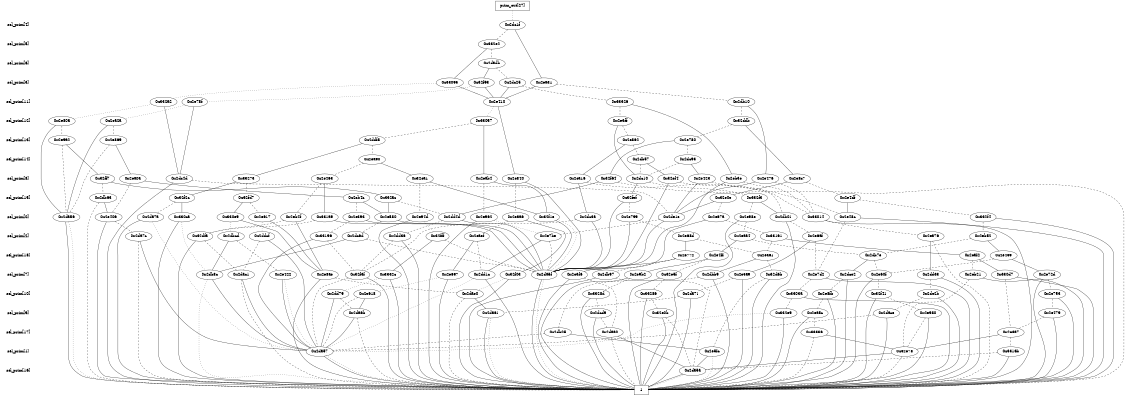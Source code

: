digraph "DD" {
size = "7.5,10"
center = true;
edge [dir = none];
{ node [shape = plaintext];
  edge [style = invis];
  "CONST NODES" [style = invis];
" sel_prim[4] " -> " sel_prim[5] " -> " sel_prim[6] " -> " sel_prim[3] " -> " sel_prim[11] " -> " sel_prim[12] " -> " sel_prim[13] " -> " sel_prim[14] " -> " sel_prim[8] " -> " sel_prim[15] " -> " sel_prim[0] " -> " sel_prim[2] " -> " sel_prim[18] " -> " sel_prim[7] " -> " sel_prim[10] " -> " sel_prim[9] " -> " sel_prim[17] " -> " sel_prim[1] " -> " sel_prim[16] " -> "CONST NODES"; 
}
{ rank = same; node [shape = box]; edge [style = invis];
"  prim_out[27]  "; }
{ rank = same; " sel_prim[4] ";
"0x2dc1f";
}
{ rank = same; " sel_prim[5] ";
"0x332e2";
}
{ rank = same; " sel_prim[6] ";
"0x2dadb";
}
{ rank = same; " sel_prim[3] ";
"0x33095";
"0x2dc25";
"0x32f93";
"0x2ea31";
}
{ rank = same; " sel_prim[11] ";
"0x2e410";
"0x2db10";
"0x2e78f";
"0x33326";
"0x332a2";
}
{ rank = same; " sel_prim[12] ";
"0x2e3ff";
"0x33057";
"0x2e80a";
"0x2ea2a";
"0x32ddb";
}
{ rank = same; " sel_prim[13] ";
"0x2e869";
"0x2ddf8";
"0x2e780";
"0x2e862";
"0x2e9a2";
}
{ rank = same; " sel_prim[14] ";
"0x2dc93";
"0x2ea90";
"0x2db57";
}
{ rank = same; " sel_prim[8] ";
"0x33273";
"0x2dc10";
"0x32ea1";
"0x2eb3e";
"0x2ea0a";
"0x32ff7";
"0x2e463";
"0x2e840";
"0x32f64";
"0x2eab4";
"0x2e476";
"0x2dc4d";
"0x32ef4";
"0x2e8c7";
"0x2e423";
"0x2ea16";
}
{ rank = same; " sel_prim[15] ";
"0x2db63";
"0x332ac";
"0x32f2c";
"0x2e4df";
"0x332f3";
"0x2eb4c";
"0x32e0e";
"0x32fd7";
"0x32fef";
}
{ rank = same; " sel_prim[0] ";
"0x2e94d";
"0x2e48c";
"0x2eb4f";
"0x32f1e";
"0x330ca";
"0x2e393";
"0x2da56";
"0x332f4";
"0x2da7a";
"0x2e67a";
"0x2db01";
"0x2eaa6";
"0x2de1e";
"0x2e98e";
"0x330e9";
"0x2e580";
"0x331a9";
"0x2e617";
"0x2e799";
"0x2e962";
"0x2dc3a";
"0x2dd4d";
"0x33014";
"0x2e406";
}
{ rank = same; " sel_prim[2] ";
"0x2dbcd";
"0x2eaef";
"0x2dd36";
"0x2da7c";
"0x32dfa";
"0x2eb52";
"0x32fff";
"0x2e68d";
"0x2dc6d";
"0x33161";
"0x2e6af";
"0x33196";
"0x2ddcf";
"0x2e7be";
"0x2ea76";
"0x2eaa4";
}
{ rank = same; " sel_prim[18] ";
"0x2e439";
"0x2e4ff";
"0x2ea61";
"0x2e772";
"0x2db7e";
"0x2eaf2";
}
{ rank = same; " sel_prim[7] ";
"0x2e7d2";
"0x2e60f";
"0x2db8c";
"0x2dac1";
"0x2e72d";
"0x2e697";
"0x3332c";
"0x2e422";
"0x2dbb9";
"0x330d7";
"0x2da5f";
"0x32e5f";
"0x2dd1c";
"0x32f3f";
"0x2db97";
"0x2e9b2";
"0x2e3f6";
"0x32f03";
"0x2e8ae";
"0x32d6b";
"0x2e5a9";
"0x2dce2";
"0x2eb21";
"0x2dd33";
}
{ rank = same; " sel_prim[10] ";
"0x33286";
"0x2e618";
"0x2de2b";
"0x2e8fb";
"0x2dd79";
"0x2e753";
"0x2da71";
"0x3328d";
"0x2dae0";
"0x3303a";
"0x32f41";
}
{ rank = same; " sel_prim[9] ";
"0x2da6b";
"0x2ea5c";
"0x2e479";
"0x2da61";
"0x332e9";
"0x2dace";
"0x32e0b";
"0x2dcd9";
"0x2e980";
}
{ rank = same; " sel_prim[17] ";
"0x2e3a7";
"0x2daa0";
"0x2db05";
"0x33336";
}
{ rank = same; " sel_prim[1] ";
"0x2da57";
"0x2e5fc";
"0x32e78";
"0x3316b";
}
{ rank = same; " sel_prim[16] ";
"0x2da5a";
}
{ rank = same; "CONST NODES";
{ node [shape = box]; "0x2da52";
}
}
"  prim_out[27]  " -> "0x2dc1f" [style = dotted];
"0x2dc1f" -> "0x2ea31";
"0x2dc1f" -> "0x332e2" [style = dashed];
"0x332e2" -> "0x33095";
"0x332e2" -> "0x2dadb" [style = dashed];
"0x2dadb" -> "0x32f93";
"0x2dadb" -> "0x2dc25" [style = dashed];
"0x33095" -> "0x2e410";
"0x33095" -> "0x332a2" [style = dotted];
"0x2dc25" -> "0x2e410";
"0x2dc25" -> "0x33326" [style = dashed];
"0x32f93" -> "0x2e410";
"0x32f93" -> "0x2e78f" [style = dotted];
"0x2ea31" -> "0x2e410";
"0x2ea31" -> "0x2db10" [style = dashed];
"0x2e410" -> "0x2e840";
"0x2e410" -> "0x33057" [style = dotted];
"0x2db10" -> "0x2e476";
"0x2db10" -> "0x32ddb" [style = dashed];
"0x2e78f" -> "0x2dc4d";
"0x2e78f" -> "0x2ea2a" [style = dotted];
"0x33326" -> "0x2eb3e";
"0x33326" -> "0x2e3ff" [style = dashed];
"0x332a2" -> "0x2dc4d";
"0x332a2" -> "0x2e80a" [style = dotted];
"0x2e3ff" -> "0x2dc10";
"0x2e3ff" -> "0x2e862" [style = dashed];
"0x33057" -> "0x2eab4";
"0x33057" -> "0x2ddf8" [style = dashed];
"0x2e80a" -> "0x2da56";
"0x2e80a" -> "0x2e9a2" [style = dashed];
"0x2ea2a" -> "0x2da56";
"0x2ea2a" -> "0x2e869" [style = dashed];
"0x32ddb" -> "0x2e8c7";
"0x32ddb" -> "0x2e780" [style = dashed];
"0x2e869" -> "0x2ea0a";
"0x2e869" -> "0x2da56" [style = dashed];
"0x2ddf8" -> "0x33273";
"0x2ddf8" -> "0x2ea90" [style = dashed];
"0x2e780" -> "0x32f64";
"0x2e780" -> "0x2dc93" [style = dashed];
"0x2e862" -> "0x2ea16";
"0x2e862" -> "0x2db57" [style = dashed];
"0x2e9a2" -> "0x32ff7";
"0x2e9a2" -> "0x2da56" [style = dashed];
"0x2dc93" -> "0x2e423";
"0x2dc93" -> "0x2dc10" [style = dashed];
"0x2ea90" -> "0x32ea1";
"0x2ea90" -> "0x2e463" [style = dashed];
"0x2db57" -> "0x32ef4";
"0x2db57" -> "0x2dc10" [style = dashed];
"0x33273" -> "0x32f2c";
"0x33273" -> "0x32fd7" [style = dashed];
"0x2dc10" -> "0x32fef";
"0x2dc10" -> "0x332f3" [style = dashed];
"0x32ea1" -> "0x32f1e";
"0x32ea1" -> "0x2e94d" [style = dashed];
"0x2eb3e" -> "0x2da5f";
"0x2eb3e" -> "0x33014" [style = dashed];
"0x2ea0a" -> "0x2eb4c";
"0x2ea0a" -> "0x2e406" [style = dashed];
"0x32ff7" -> "0x332ac";
"0x32ff7" -> "0x2db63" [style = dashed];
"0x2e463" -> "0x331a9";
"0x2e463" -> "0x2eb4f" [style = dashed];
"0x2e840" -> "0x2da5f";
"0x2e840" -> "0x2eaa6" [style = dashed];
"0x32f64" -> "0x2dd4d";
"0x32f64" -> "0x2da52" [style = dashed];
"0x2eab4" -> "0x32f1e";
"0x2eab4" -> "0x2e962" [style = dashed];
"0x2e476" -> "0x2de1e";
"0x2e476" -> "0x33014" [style = dashed];
"0x2dc4d" -> "0x2da52";
"0x2dc4d" -> "0x2de1e" [style = dashed];
"0x32ef4" -> "0x2da5f";
"0x32ef4" -> "0x2db01" [style = dashed];
"0x2e8c7" -> "0x32e0e";
"0x2e8c7" -> "0x2e4df" [style = dashed];
"0x2e423" -> "0x2de1e";
"0x2e423" -> "0x2e48c" [style = dashed];
"0x2ea16" -> "0x2dc3a";
"0x2ea16" -> "0x33014" [style = dashed];
"0x2db63" -> "0x2e406";
"0x2db63" -> "0x2da52" [style = dashed];
"0x332ac" -> "0x2e580";
"0x332ac" -> "0x2dd4d" [style = dashed];
"0x32f2c" -> "0x330ca";
"0x32f2c" -> "0x2da7a" [style = dashed];
"0x2e4df" -> "0x2e48c";
"0x2e4df" -> "0x332f4" [style = dashed];
"0x332f3" -> "0x2db01";
"0x332f3" -> "0x2e98e" [style = dashed];
"0x2eb4c" -> "0x2e580";
"0x2eb4c" -> "0x2e393" [style = dashed];
"0x32e0e" -> "0x2de1e";
"0x32e0e" -> "0x2e67a" [style = dashed];
"0x32fd7" -> "0x330e9";
"0x32fd7" -> "0x2e617" [style = dashed];
"0x32fef" -> "0x2da5f";
"0x32fef" -> "0x2e799" [style = dashed];
"0x2e94d" -> "0x2da52";
"0x2e94d" -> "0x32fff" [style = dotted];
"0x2e48c" -> "0x2da52";
"0x2e48c" -> "0x2e7d2" [style = dashed];
"0x2eb4f" -> "0x2e8ae";
"0x2eb4f" -> "0x32dfa" [style = dashed];
"0x32f1e" -> "0x2da5f";
"0x32f1e" -> "0x2da5f" [style = dotted];
"0x330ca" -> "0x2da52";
"0x330ca" -> "0x2db8c" [style = dotted];
"0x2e393" -> "0x2da5f";
"0x2e393" -> "0x33196" [style = dashed];
"0x2da56" -> "0x2da52";
"0x2da56" -> "0x2da52" [style = dotted];
"0x332f4" -> "0x2da52";
"0x332f4" -> "0x2eb52" [style = dashed];
"0x2da7a" -> "0x2da52";
"0x2da7a" -> "0x2da57" [style = dotted];
"0x2e67a" -> "0x2da5f";
"0x2e67a" -> "0x33161" [style = dashed];
"0x2db01" -> "0x2da52";
"0x2db01" -> "0x2e6af" [style = dashed];
"0x2eaa6" -> "0x32f03";
"0x2eaa6" -> "0x2eaef" [style = dashed];
"0x2de1e" -> "0x2da5f";
"0x2de1e" -> "0x2e7be" [style = dashed];
"0x2e98e" -> "0x2da52";
"0x2e98e" -> "0x2eaa4" [style = dashed];
"0x330e9" -> "0x2e8ae";
"0x330e9" -> "0x2dbcd" [style = dotted];
"0x2e580" -> "0x2da5f";
"0x2e580" -> "0x2dc6d" [style = dashed];
"0x331a9" -> "0x2da5f";
"0x331a9" -> "0x32dfa" [style = dashed];
"0x2e617" -> "0x2e8ae";
"0x2e617" -> "0x2ddcf" [style = dotted];
"0x2e799" -> "0x2da5f";
"0x2e799" -> "0x2e68d" [style = dashed];
"0x2e962" -> "0x2da52";
"0x2e962" -> "0x2e7be" [style = dotted];
"0x2dc3a" -> "0x2da5f";
"0x2dc3a" -> "0x32f3f" [style = dashed];
"0x2dd4d" -> "0x2da5f";
"0x2dd4d" -> "0x2dd36" [style = dashed];
"0x33014" -> "0x2da52";
"0x33014" -> "0x2ea76" [style = dashed];
"0x2e406" -> "0x2da52";
"0x2e406" -> "0x2da7c" [style = dashed];
"0x2dbcd" -> "0x2db8c";
"0x2dbcd" -> "0x2e422" [style = dashed];
"0x2eaef" -> "0x2e697";
"0x2eaef" -> "0x2dd1c" [style = dashed];
"0x2dd36" -> "0x2da52";
"0x2dd36" -> "0x32f3f" [style = dashed];
"0x2da7c" -> "0x2da57";
"0x2da7c" -> "0x2da52" [style = dashed];
"0x32dfa" -> "0x2da52";
"0x32dfa" -> "0x2dac1" [style = dashed];
"0x2eb52" -> "0x2e439";
"0x2eb52" -> "0x2db7e" [style = dashed];
"0x32fff" -> "0x3332c";
"0x32fff" -> "0x2da5f" [style = dashed];
"0x2e68d" -> "0x2e772";
"0x2e68d" -> "0x2ea61" [style = dashed];
"0x2dc6d" -> "0x2db8c";
"0x2dc6d" -> "0x2da5f" [style = dashed];
"0x33161" -> "0x2eaf2";
"0x33161" -> "0x2ea61" [style = dashed];
"0x2e6af" -> "0x2e5a9";
"0x2e6af" -> "0x2e7d2" [style = dashed];
"0x33196" -> "0x2da57";
"0x33196" -> "0x32f3f" [style = dashed];
"0x2ddcf" -> "0x2da57";
"0x2ddcf" -> "0x2dac1" [style = dashed];
"0x2e7be" -> "0x2dd1c";
"0x2e7be" -> "0x2da5f" [style = dashed];
"0x2ea76" -> "0x2dd33";
"0x2ea76" -> "0x2da52" [style = dashed];
"0x2eaa4" -> "0x2e4ff";
"0x2eaa4" -> "0x2db7e" [style = dashed];
"0x2e439" -> "0x2e72d";
"0x2e439" -> "0x2e60f" [style = dashed];
"0x2e4ff" -> "0x2e9b2";
"0x2e4ff" -> "0x32e5f" [style = dashed];
"0x2ea61" -> "0x2dbb9";
"0x2ea61" -> "0x32d6b" [style = dashed];
"0x2e772" -> "0x2e3f6";
"0x2e772" -> "0x2db97" [style = dashed];
"0x2db7e" -> "0x2dce2";
"0x2db7e" -> "0x2e60f" [style = dashed];
"0x2eaf2" -> "0x330d7";
"0x2eaf2" -> "0x2eb21" [style = dashed];
"0x2e7d2" -> "0x2da52";
"0x2e7d2" -> "0x3303a" [style = dashed];
"0x2e60f" -> "0x2da52";
"0x2e60f" -> "0x32f41" [style = dashed];
"0x2db8c" -> "0x2da57";
"0x2db8c" -> "0x2da52" [style = dotted];
"0x2dac1" -> "0x2da57";
"0x2dac1" -> "0x2da52" [style = dashed];
"0x2e72d" -> "0x2da52";
"0x2e72d" -> "0x2e753" [style = dashed];
"0x2e697" -> "0x2da52";
"0x2e697" -> "0x2e618" [style = dotted];
"0x3332c" -> "0x2da52";
"0x3332c" -> "0x2dd79" [style = dotted];
"0x2e422" -> "0x2da57";
"0x2e422" -> "0x2da57" [style = dotted];
"0x2dbb9" -> "0x2da52";
"0x2dbb9" -> "0x2db05" [style = dashed];
"0x330d7" -> "0x2da52";
"0x330d7" -> "0x2e3a7" [style = dashed];
"0x2da5f" -> "0x2da52";
"0x2da5f" -> "0x2da52" [style = dotted];
"0x32e5f" -> "0x2da52";
"0x32e5f" -> "0x33286" [style = dashed];
"0x2dd1c" -> "0x2da52";
"0x2dd1c" -> "0x2da57" [style = dotted];
"0x32f3f" -> "0x2da52";
"0x32f3f" -> "0x2da57" [style = dashed];
"0x2db97" -> "0x2da52";
"0x2db97" -> "0x2da5a" [style = dashed];
"0x2e9b2" -> "0x2da52";
"0x2e9b2" -> "0x3328d" [style = dashed];
"0x2e3f6" -> "0x2da52";
"0x2e3f6" -> "0x2daa0" [style = dashed];
"0x32f03" -> "0x2da52";
"0x32f03" -> "0x2dae0" [style = dotted];
"0x2e8ae" -> "0x2da52";
"0x2e8ae" -> "0x2dae0" [style = dashed];
"0x32d6b" -> "0x2da52";
"0x32d6b" -> "0x2e5fc" [style = dashed];
"0x2e5a9" -> "0x2da52";
"0x2e5a9" -> "0x2da71" [style = dashed];
"0x2dce2" -> "0x2da52";
"0x2dce2" -> "0x2e8fb" [style = dashed];
"0x2eb21" -> "0x2da52";
"0x2eb21" -> "0x32e78" [style = dashed];
"0x2dd33" -> "0x2da52";
"0x2dd33" -> "0x2de2b" [style = dashed];
"0x33286" -> "0x2da52";
"0x33286" -> "0x32e0b" [style = dashed];
"0x2e618" -> "0x2da6b";
"0x2e618" -> "0x2da57" [style = dashed];
"0x2de2b" -> "0x2da52";
"0x2de2b" -> "0x2dace" [style = dashed];
"0x2e8fb" -> "0x2da52";
"0x2e8fb" -> "0x2ea5c" [style = dashed];
"0x2dd79" -> "0x2da57";
"0x2dd79" -> "0x2da6b" [style = dashed];
"0x2e753" -> "0x2da52";
"0x2e753" -> "0x2e479" [style = dashed];
"0x2da71" -> "0x2da52";
"0x2da71" -> "0x2da61" [style = dashed];
"0x3328d" -> "0x2da52";
"0x3328d" -> "0x2dcd9" [style = dashed];
"0x2dae0" -> "0x2da61";
"0x2dae0" -> "0x2da52" [style = dashed];
"0x3303a" -> "0x2da52";
"0x3303a" -> "0x332e9" [style = dashed];
"0x32f41" -> "0x2da52";
"0x32f41" -> "0x2e980" [style = dashed];
"0x2da6b" -> "0x2da57";
"0x2da6b" -> "0x2da52" [style = dashed];
"0x2ea5c" -> "0x2da52";
"0x2ea5c" -> "0x33336" [style = dashed];
"0x2e479" -> "0x2da52";
"0x2e479" -> "0x2e3a7" [style = dashed];
"0x2da61" -> "0x2da52";
"0x2da61" -> "0x2da52" [style = dotted];
"0x332e9" -> "0x2da52";
"0x332e9" -> "0x2da57" [style = dotted];
"0x2dace" -> "0x2da52";
"0x2dace" -> "0x2da57" [style = dashed];
"0x32e0b" -> "0x2da52";
"0x32e0b" -> "0x2da5a" [style = dashed];
"0x2dcd9" -> "0x2da52";
"0x2dcd9" -> "0x2daa0" [style = dashed];
"0x2e980" -> "0x2da52";
"0x2e980" -> "0x32e78" [style = dashed];
"0x2e3a7" -> "0x32e78";
"0x2e3a7" -> "0x3316b" [style = dashed];
"0x2daa0" -> "0x2da5a";
"0x2daa0" -> "0x2da52" [style = dashed];
"0x2db05" -> "0x2e5fc";
"0x2db05" -> "0x2da57" [style = dashed];
"0x33336" -> "0x32e78";
"0x33336" -> "0x2da52" [style = dashed];
"0x2da57" -> "0x2da52";
"0x2da57" -> "0x2da52" [style = dotted];
"0x2e5fc" -> "0x2da5a";
"0x2e5fc" -> "0x2da52" [style = dotted];
"0x32e78" -> "0x2da5a";
"0x32e78" -> "0x2da52" [style = dashed];
"0x3316b" -> "0x2da52";
"0x3316b" -> "0x2da5a" [style = dashed];
"0x2da5a" -> "0x2da52";
"0x2da5a" -> "0x2da52" [style = dotted];
"0x2da52" [label = "1"];
}
